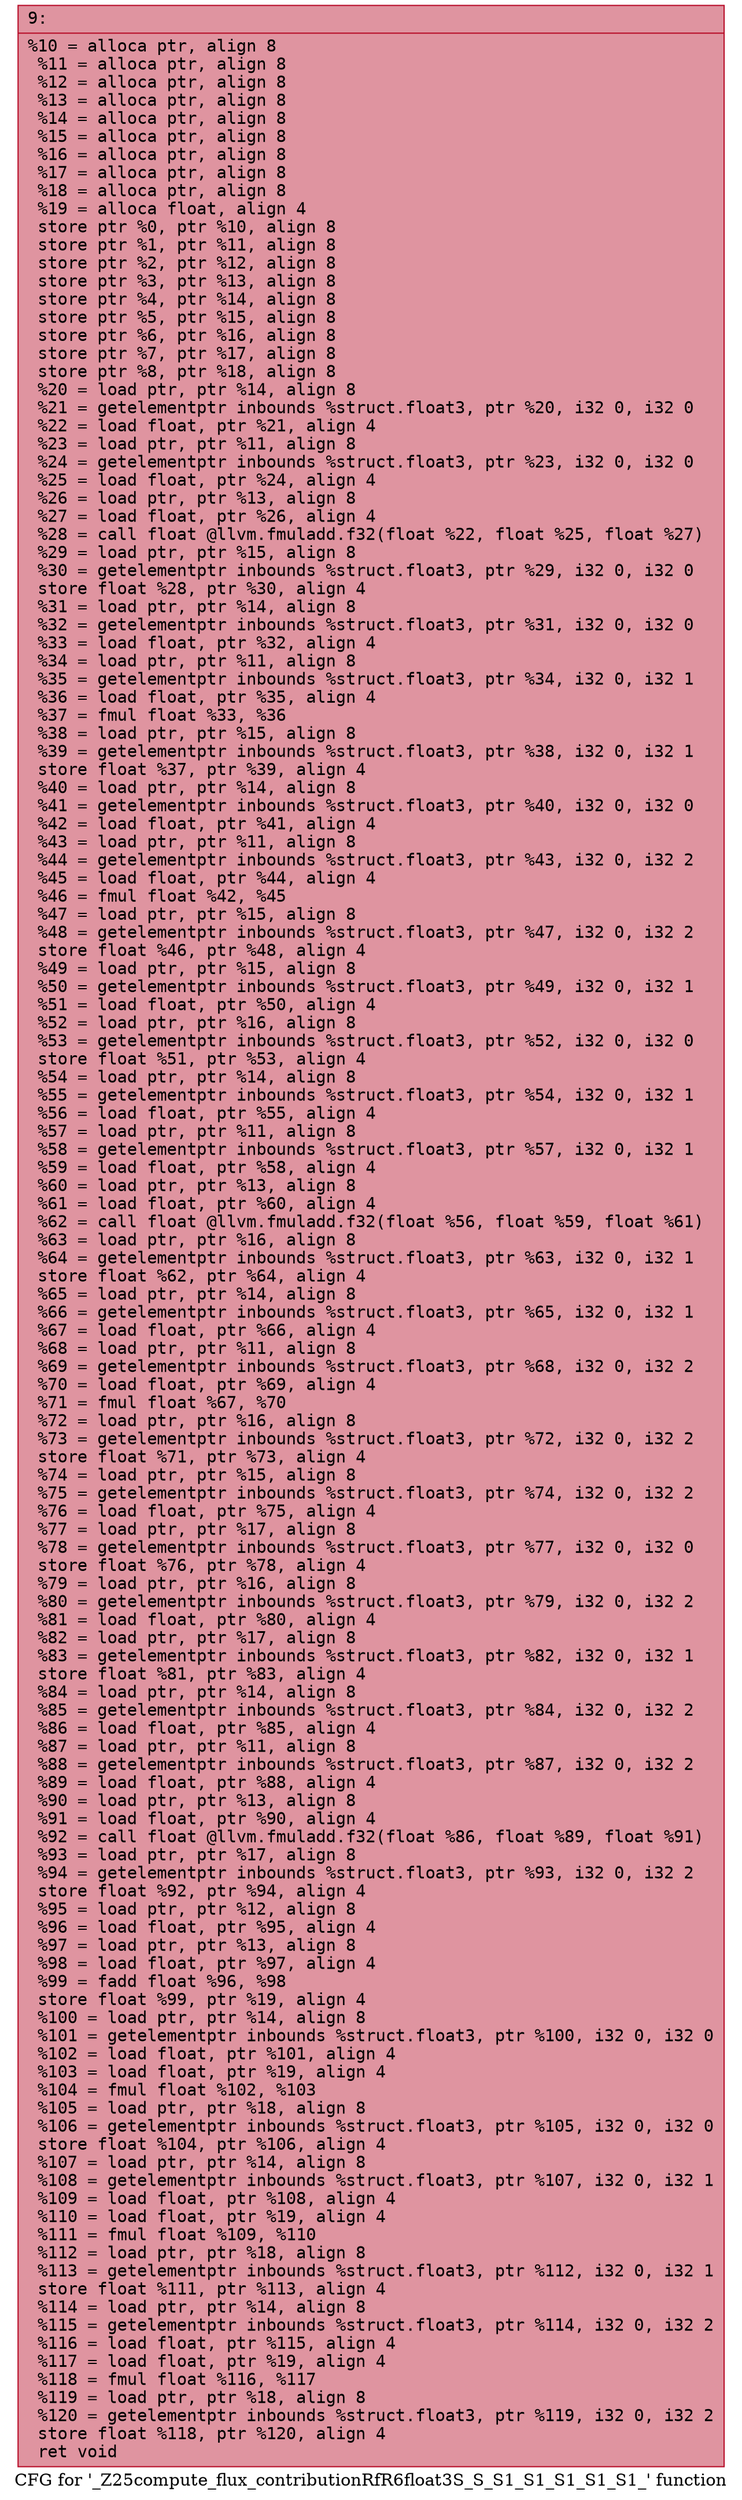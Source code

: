 digraph "CFG for '_Z25compute_flux_contributionRfR6float3S_S_S1_S1_S1_S1_S1_' function" {
	label="CFG for '_Z25compute_flux_contributionRfR6float3S_S_S1_S1_S1_S1_S1_' function";

	Node0x600000d00af0 [shape=record,color="#b70d28ff", style=filled, fillcolor="#b70d2870" fontname="Courier",label="{9:\l|  %10 = alloca ptr, align 8\l  %11 = alloca ptr, align 8\l  %12 = alloca ptr, align 8\l  %13 = alloca ptr, align 8\l  %14 = alloca ptr, align 8\l  %15 = alloca ptr, align 8\l  %16 = alloca ptr, align 8\l  %17 = alloca ptr, align 8\l  %18 = alloca ptr, align 8\l  %19 = alloca float, align 4\l  store ptr %0, ptr %10, align 8\l  store ptr %1, ptr %11, align 8\l  store ptr %2, ptr %12, align 8\l  store ptr %3, ptr %13, align 8\l  store ptr %4, ptr %14, align 8\l  store ptr %5, ptr %15, align 8\l  store ptr %6, ptr %16, align 8\l  store ptr %7, ptr %17, align 8\l  store ptr %8, ptr %18, align 8\l  %20 = load ptr, ptr %14, align 8\l  %21 = getelementptr inbounds %struct.float3, ptr %20, i32 0, i32 0\l  %22 = load float, ptr %21, align 4\l  %23 = load ptr, ptr %11, align 8\l  %24 = getelementptr inbounds %struct.float3, ptr %23, i32 0, i32 0\l  %25 = load float, ptr %24, align 4\l  %26 = load ptr, ptr %13, align 8\l  %27 = load float, ptr %26, align 4\l  %28 = call float @llvm.fmuladd.f32(float %22, float %25, float %27)\l  %29 = load ptr, ptr %15, align 8\l  %30 = getelementptr inbounds %struct.float3, ptr %29, i32 0, i32 0\l  store float %28, ptr %30, align 4\l  %31 = load ptr, ptr %14, align 8\l  %32 = getelementptr inbounds %struct.float3, ptr %31, i32 0, i32 0\l  %33 = load float, ptr %32, align 4\l  %34 = load ptr, ptr %11, align 8\l  %35 = getelementptr inbounds %struct.float3, ptr %34, i32 0, i32 1\l  %36 = load float, ptr %35, align 4\l  %37 = fmul float %33, %36\l  %38 = load ptr, ptr %15, align 8\l  %39 = getelementptr inbounds %struct.float3, ptr %38, i32 0, i32 1\l  store float %37, ptr %39, align 4\l  %40 = load ptr, ptr %14, align 8\l  %41 = getelementptr inbounds %struct.float3, ptr %40, i32 0, i32 0\l  %42 = load float, ptr %41, align 4\l  %43 = load ptr, ptr %11, align 8\l  %44 = getelementptr inbounds %struct.float3, ptr %43, i32 0, i32 2\l  %45 = load float, ptr %44, align 4\l  %46 = fmul float %42, %45\l  %47 = load ptr, ptr %15, align 8\l  %48 = getelementptr inbounds %struct.float3, ptr %47, i32 0, i32 2\l  store float %46, ptr %48, align 4\l  %49 = load ptr, ptr %15, align 8\l  %50 = getelementptr inbounds %struct.float3, ptr %49, i32 0, i32 1\l  %51 = load float, ptr %50, align 4\l  %52 = load ptr, ptr %16, align 8\l  %53 = getelementptr inbounds %struct.float3, ptr %52, i32 0, i32 0\l  store float %51, ptr %53, align 4\l  %54 = load ptr, ptr %14, align 8\l  %55 = getelementptr inbounds %struct.float3, ptr %54, i32 0, i32 1\l  %56 = load float, ptr %55, align 4\l  %57 = load ptr, ptr %11, align 8\l  %58 = getelementptr inbounds %struct.float3, ptr %57, i32 0, i32 1\l  %59 = load float, ptr %58, align 4\l  %60 = load ptr, ptr %13, align 8\l  %61 = load float, ptr %60, align 4\l  %62 = call float @llvm.fmuladd.f32(float %56, float %59, float %61)\l  %63 = load ptr, ptr %16, align 8\l  %64 = getelementptr inbounds %struct.float3, ptr %63, i32 0, i32 1\l  store float %62, ptr %64, align 4\l  %65 = load ptr, ptr %14, align 8\l  %66 = getelementptr inbounds %struct.float3, ptr %65, i32 0, i32 1\l  %67 = load float, ptr %66, align 4\l  %68 = load ptr, ptr %11, align 8\l  %69 = getelementptr inbounds %struct.float3, ptr %68, i32 0, i32 2\l  %70 = load float, ptr %69, align 4\l  %71 = fmul float %67, %70\l  %72 = load ptr, ptr %16, align 8\l  %73 = getelementptr inbounds %struct.float3, ptr %72, i32 0, i32 2\l  store float %71, ptr %73, align 4\l  %74 = load ptr, ptr %15, align 8\l  %75 = getelementptr inbounds %struct.float3, ptr %74, i32 0, i32 2\l  %76 = load float, ptr %75, align 4\l  %77 = load ptr, ptr %17, align 8\l  %78 = getelementptr inbounds %struct.float3, ptr %77, i32 0, i32 0\l  store float %76, ptr %78, align 4\l  %79 = load ptr, ptr %16, align 8\l  %80 = getelementptr inbounds %struct.float3, ptr %79, i32 0, i32 2\l  %81 = load float, ptr %80, align 4\l  %82 = load ptr, ptr %17, align 8\l  %83 = getelementptr inbounds %struct.float3, ptr %82, i32 0, i32 1\l  store float %81, ptr %83, align 4\l  %84 = load ptr, ptr %14, align 8\l  %85 = getelementptr inbounds %struct.float3, ptr %84, i32 0, i32 2\l  %86 = load float, ptr %85, align 4\l  %87 = load ptr, ptr %11, align 8\l  %88 = getelementptr inbounds %struct.float3, ptr %87, i32 0, i32 2\l  %89 = load float, ptr %88, align 4\l  %90 = load ptr, ptr %13, align 8\l  %91 = load float, ptr %90, align 4\l  %92 = call float @llvm.fmuladd.f32(float %86, float %89, float %91)\l  %93 = load ptr, ptr %17, align 8\l  %94 = getelementptr inbounds %struct.float3, ptr %93, i32 0, i32 2\l  store float %92, ptr %94, align 4\l  %95 = load ptr, ptr %12, align 8\l  %96 = load float, ptr %95, align 4\l  %97 = load ptr, ptr %13, align 8\l  %98 = load float, ptr %97, align 4\l  %99 = fadd float %96, %98\l  store float %99, ptr %19, align 4\l  %100 = load ptr, ptr %14, align 8\l  %101 = getelementptr inbounds %struct.float3, ptr %100, i32 0, i32 0\l  %102 = load float, ptr %101, align 4\l  %103 = load float, ptr %19, align 4\l  %104 = fmul float %102, %103\l  %105 = load ptr, ptr %18, align 8\l  %106 = getelementptr inbounds %struct.float3, ptr %105, i32 0, i32 0\l  store float %104, ptr %106, align 4\l  %107 = load ptr, ptr %14, align 8\l  %108 = getelementptr inbounds %struct.float3, ptr %107, i32 0, i32 1\l  %109 = load float, ptr %108, align 4\l  %110 = load float, ptr %19, align 4\l  %111 = fmul float %109, %110\l  %112 = load ptr, ptr %18, align 8\l  %113 = getelementptr inbounds %struct.float3, ptr %112, i32 0, i32 1\l  store float %111, ptr %113, align 4\l  %114 = load ptr, ptr %14, align 8\l  %115 = getelementptr inbounds %struct.float3, ptr %114, i32 0, i32 2\l  %116 = load float, ptr %115, align 4\l  %117 = load float, ptr %19, align 4\l  %118 = fmul float %116, %117\l  %119 = load ptr, ptr %18, align 8\l  %120 = getelementptr inbounds %struct.float3, ptr %119, i32 0, i32 2\l  store float %118, ptr %120, align 4\l  ret void\l}"];
}
